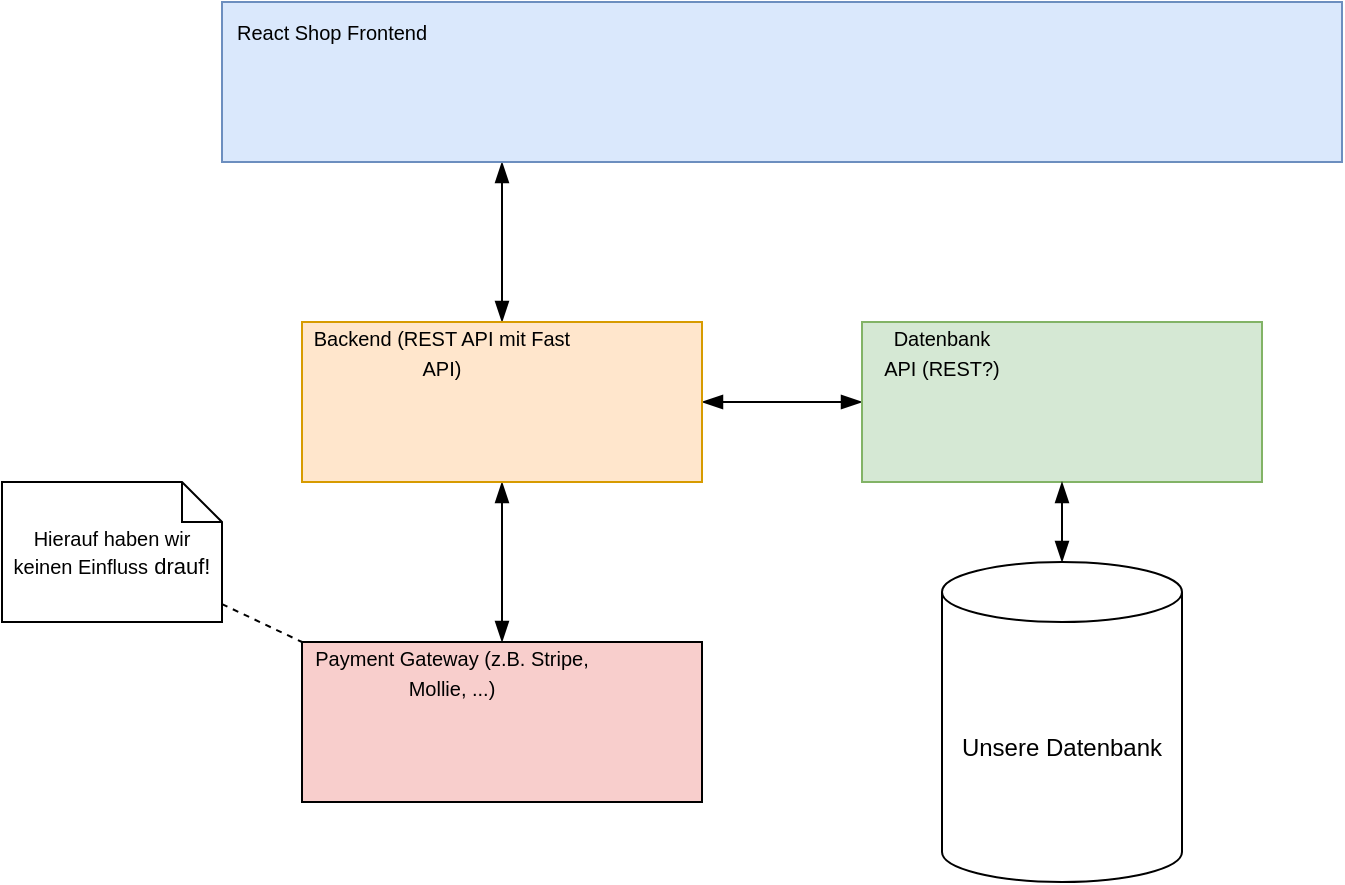 <mxfile version="28.2.7">
  <diagram name="Page-1" id="0Q4g5BotozZK9d4zDzrD">
    <mxGraphModel dx="983" dy="519" grid="1" gridSize="10" guides="1" tooltips="1" connect="1" arrows="1" fold="1" page="1" pageScale="1" pageWidth="827" pageHeight="1169" math="0" shadow="0">
      <root>
        <mxCell id="0" />
        <mxCell id="1" parent="0" />
        <mxCell id="UczolEqYZm3DpETo9vjZ-3" value="" style="rounded=0;whiteSpace=wrap;html=1;fillColor=#f8cecc;strokeColor=default;gradientColor=none;" vertex="1" parent="1">
          <mxGeometry x="160" y="360" width="200" height="80" as="geometry" />
        </mxCell>
        <mxCell id="UczolEqYZm3DpETo9vjZ-15" style="edgeStyle=orthogonalEdgeStyle;rounded=0;orthogonalLoop=1;jettySize=auto;html=1;entryX=0.25;entryY=1;entryDx=0;entryDy=0;endArrow=blockThin;endFill=1;startArrow=blockThin;startFill=1;startSize=8;endSize=8;" edge="1" parent="1" source="UczolEqYZm3DpETo9vjZ-4" target="UczolEqYZm3DpETo9vjZ-6">
          <mxGeometry relative="1" as="geometry" />
        </mxCell>
        <mxCell id="UczolEqYZm3DpETo9vjZ-16" style="edgeStyle=orthogonalEdgeStyle;shape=connector;rounded=0;orthogonalLoop=1;jettySize=auto;html=1;entryX=0;entryY=0.5;entryDx=0;entryDy=0;strokeColor=default;align=center;verticalAlign=middle;fontFamily=Helvetica;fontSize=11;fontColor=default;labelBackgroundColor=default;startArrow=blockThin;startFill=1;startSize=8;endArrow=blockThin;endFill=1;endSize=8;" edge="1" parent="1" source="UczolEqYZm3DpETo9vjZ-4" target="UczolEqYZm3DpETo9vjZ-9">
          <mxGeometry relative="1" as="geometry" />
        </mxCell>
        <mxCell id="UczolEqYZm3DpETo9vjZ-19" style="edgeStyle=orthogonalEdgeStyle;shape=connector;rounded=0;orthogonalLoop=1;jettySize=auto;html=1;strokeColor=default;align=center;verticalAlign=middle;fontFamily=Helvetica;fontSize=11;fontColor=default;labelBackgroundColor=default;startArrow=blockThin;startFill=1;startSize=8;endArrow=blockThin;endFill=1;endSize=8;" edge="1" parent="1" source="UczolEqYZm3DpETo9vjZ-4" target="UczolEqYZm3DpETo9vjZ-3">
          <mxGeometry relative="1" as="geometry" />
        </mxCell>
        <mxCell id="UczolEqYZm3DpETo9vjZ-4" value="" style="rounded=0;whiteSpace=wrap;html=1;fillColor=#ffe6cc;strokeColor=#d79b00;" vertex="1" parent="1">
          <mxGeometry x="160" y="200" width="200" height="80" as="geometry" />
        </mxCell>
        <mxCell id="UczolEqYZm3DpETo9vjZ-5" value="&lt;font&gt;Unsere Datenbank&lt;/font&gt;" style="shape=cylinder3;whiteSpace=wrap;html=1;boundedLbl=1;backgroundOutline=1;size=15;" vertex="1" parent="1">
          <mxGeometry x="480" y="320" width="120" height="160" as="geometry" />
        </mxCell>
        <mxCell id="UczolEqYZm3DpETo9vjZ-6" value="" style="rounded=0;whiteSpace=wrap;html=1;fillColor=#dae8fc;strokeColor=#6c8ebf;" vertex="1" parent="1">
          <mxGeometry x="120" y="40" width="560" height="80" as="geometry" />
        </mxCell>
        <mxCell id="UczolEqYZm3DpETo9vjZ-7" value="&lt;font style=&quot;font-size: 10px;&quot;&gt;Payment Gateway (z.B. Stripe, Mollie, ...)&lt;/font&gt;" style="text;html=1;whiteSpace=wrap;strokeColor=none;fillColor=none;align=center;verticalAlign=middle;rounded=0;" vertex="1" parent="1">
          <mxGeometry x="160" y="360" width="150" height="30" as="geometry" />
        </mxCell>
        <mxCell id="UczolEqYZm3DpETo9vjZ-8" value="&lt;font style=&quot;font-size: 10px;&quot;&gt;React&amp;nbsp;Shop Frontend&lt;/font&gt;" style="text;html=1;whiteSpace=wrap;strokeColor=none;fillColor=none;align=center;verticalAlign=middle;rounded=0;" vertex="1" parent="1">
          <mxGeometry x="120" y="40" width="110" height="30" as="geometry" />
        </mxCell>
        <mxCell id="UczolEqYZm3DpETo9vjZ-9" value="" style="rounded=0;whiteSpace=wrap;html=1;fillColor=#d5e8d4;strokeColor=#82b366;align=left;" vertex="1" parent="1">
          <mxGeometry x="440" y="200" width="200" height="80" as="geometry" />
        </mxCell>
        <mxCell id="UczolEqYZm3DpETo9vjZ-11" value="&lt;font style=&quot;font-size: 10px;&quot;&gt;Datenbank API&amp;nbsp;(REST?)&lt;/font&gt;" style="text;html=1;whiteSpace=wrap;strokeColor=none;fillColor=none;align=center;verticalAlign=middle;rounded=0;" vertex="1" parent="1">
          <mxGeometry x="440" y="200" width="80" height="30" as="geometry" />
        </mxCell>
        <mxCell id="UczolEqYZm3DpETo9vjZ-13" value="&lt;font style=&quot;font-size: 10px;&quot;&gt;Backend (REST API mit Fast API)&lt;/font&gt;" style="text;html=1;whiteSpace=wrap;strokeColor=none;fillColor=none;align=center;verticalAlign=middle;rounded=0;" vertex="1" parent="1">
          <mxGeometry x="160" y="200" width="140" height="30" as="geometry" />
        </mxCell>
        <mxCell id="UczolEqYZm3DpETo9vjZ-17" style="edgeStyle=orthogonalEdgeStyle;shape=connector;rounded=0;orthogonalLoop=1;jettySize=auto;html=1;entryX=0.5;entryY=0;entryDx=0;entryDy=0;entryPerimeter=0;strokeColor=default;align=center;verticalAlign=middle;fontFamily=Helvetica;fontSize=11;fontColor=default;labelBackgroundColor=default;startArrow=blockThin;startFill=1;startSize=8;endArrow=blockThin;endFill=1;endSize=8;" edge="1" parent="1" source="UczolEqYZm3DpETo9vjZ-9" target="UczolEqYZm3DpETo9vjZ-5">
          <mxGeometry relative="1" as="geometry" />
        </mxCell>
        <mxCell id="UczolEqYZm3DpETo9vjZ-21" style="shape=connector;rounded=0;orthogonalLoop=1;jettySize=auto;html=1;entryX=0;entryY=0;entryDx=0;entryDy=0;strokeColor=default;align=center;verticalAlign=middle;fontFamily=Helvetica;fontSize=11;fontColor=default;labelBackgroundColor=default;startArrow=none;startFill=0;startSize=8;endArrow=none;endFill=0;endSize=8;dashed=1;" edge="1" parent="1" source="UczolEqYZm3DpETo9vjZ-20" target="UczolEqYZm3DpETo9vjZ-7">
          <mxGeometry relative="1" as="geometry" />
        </mxCell>
        <mxCell id="UczolEqYZm3DpETo9vjZ-20" value="&lt;font style=&quot;font-size: 10px;&quot;&gt;Hierauf haben wir keinen Einfluss&lt;/font&gt;&amp;nbsp;drauf!" style="shape=note;size=20;whiteSpace=wrap;html=1;fontFamily=Helvetica;fontSize=11;fontColor=default;labelBackgroundColor=default;" vertex="1" parent="1">
          <mxGeometry x="10" y="280" width="110" height="70" as="geometry" />
        </mxCell>
      </root>
    </mxGraphModel>
  </diagram>
</mxfile>
